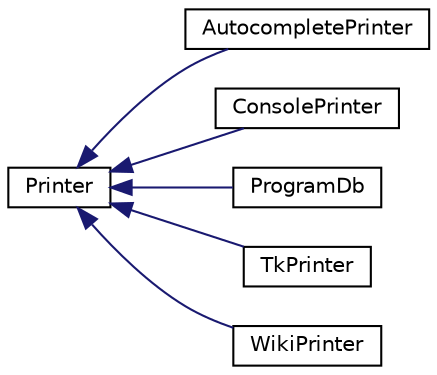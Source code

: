 digraph "Graphical Class Hierarchy"
{
  edge [fontname="Helvetica",fontsize="10",labelfontname="Helvetica",labelfontsize="10"];
  node [fontname="Helvetica",fontsize="10",shape=record];
  rankdir="LR";
  Node0 [label="Printer",height=0.2,width=0.4,color="black", fillcolor="white", style="filled",URL="$classPrinter.html"];
  Node0 -> Node1 [dir="back",color="midnightblue",fontsize="10",style="solid",fontname="Helvetica"];
  Node1 [label="AutocompletePrinter",height=0.2,width=0.4,color="black", fillcolor="white", style="filled",URL="$classAutocompletePrinter.html"];
  Node0 -> Node2 [dir="back",color="midnightblue",fontsize="10",style="solid",fontname="Helvetica"];
  Node2 [label="ConsolePrinter",height=0.2,width=0.4,color="black", fillcolor="white", style="filled",URL="$classConsolePrinter.html"];
  Node0 -> Node3 [dir="back",color="midnightblue",fontsize="10",style="solid",fontname="Helvetica"];
  Node3 [label="ProgramDb",height=0.2,width=0.4,color="black", fillcolor="white", style="filled",URL="$classProgramDb.html"];
  Node0 -> Node4 [dir="back",color="midnightblue",fontsize="10",style="solid",fontname="Helvetica"];
  Node4 [label="TkPrinter",height=0.2,width=0.4,color="black", fillcolor="white", style="filled",URL="$classTkPrinter.html"];
  Node0 -> Node5 [dir="back",color="midnightblue",fontsize="10",style="solid",fontname="Helvetica"];
  Node5 [label="WikiPrinter",height=0.2,width=0.4,color="black", fillcolor="white", style="filled",URL="$classWikiPrinter.html"];
}
